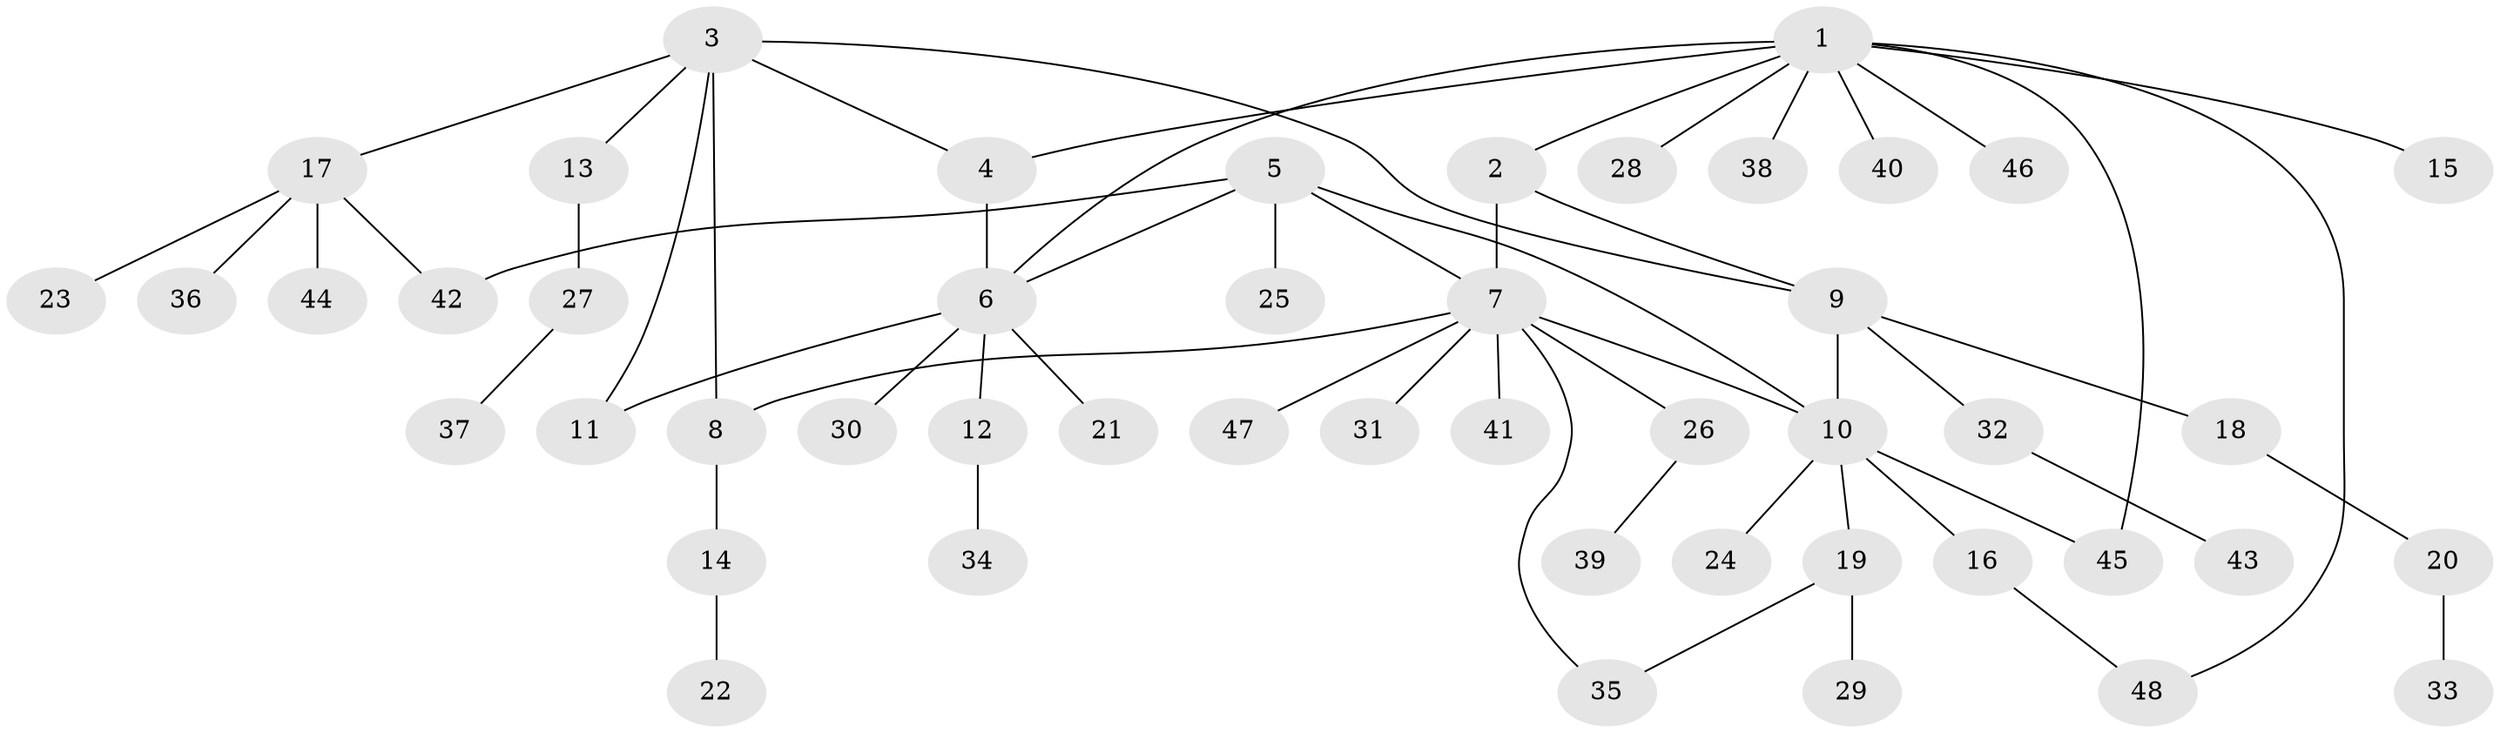 // coarse degree distribution, {9: 0.041666666666666664, 1: 0.875, 10: 0.041666666666666664, 6: 0.041666666666666664}
// Generated by graph-tools (version 1.1) at 2025/57/03/04/25 21:57:45]
// undirected, 48 vertices, 58 edges
graph export_dot {
graph [start="1"]
  node [color=gray90,style=filled];
  1;
  2;
  3;
  4;
  5;
  6;
  7;
  8;
  9;
  10;
  11;
  12;
  13;
  14;
  15;
  16;
  17;
  18;
  19;
  20;
  21;
  22;
  23;
  24;
  25;
  26;
  27;
  28;
  29;
  30;
  31;
  32;
  33;
  34;
  35;
  36;
  37;
  38;
  39;
  40;
  41;
  42;
  43;
  44;
  45;
  46;
  47;
  48;
  1 -- 2;
  1 -- 4;
  1 -- 6;
  1 -- 15;
  1 -- 28;
  1 -- 38;
  1 -- 40;
  1 -- 45;
  1 -- 46;
  1 -- 48;
  2 -- 7;
  2 -- 9;
  3 -- 4;
  3 -- 8;
  3 -- 9;
  3 -- 11;
  3 -- 13;
  3 -- 17;
  4 -- 6;
  5 -- 6;
  5 -- 7;
  5 -- 10;
  5 -- 25;
  5 -- 42;
  6 -- 11;
  6 -- 12;
  6 -- 21;
  6 -- 30;
  7 -- 8;
  7 -- 10;
  7 -- 26;
  7 -- 31;
  7 -- 35;
  7 -- 41;
  7 -- 47;
  8 -- 14;
  9 -- 10;
  9 -- 18;
  9 -- 32;
  10 -- 16;
  10 -- 19;
  10 -- 24;
  10 -- 45;
  12 -- 34;
  13 -- 27;
  14 -- 22;
  16 -- 48;
  17 -- 23;
  17 -- 36;
  17 -- 42;
  17 -- 44;
  18 -- 20;
  19 -- 29;
  19 -- 35;
  20 -- 33;
  26 -- 39;
  27 -- 37;
  32 -- 43;
}
